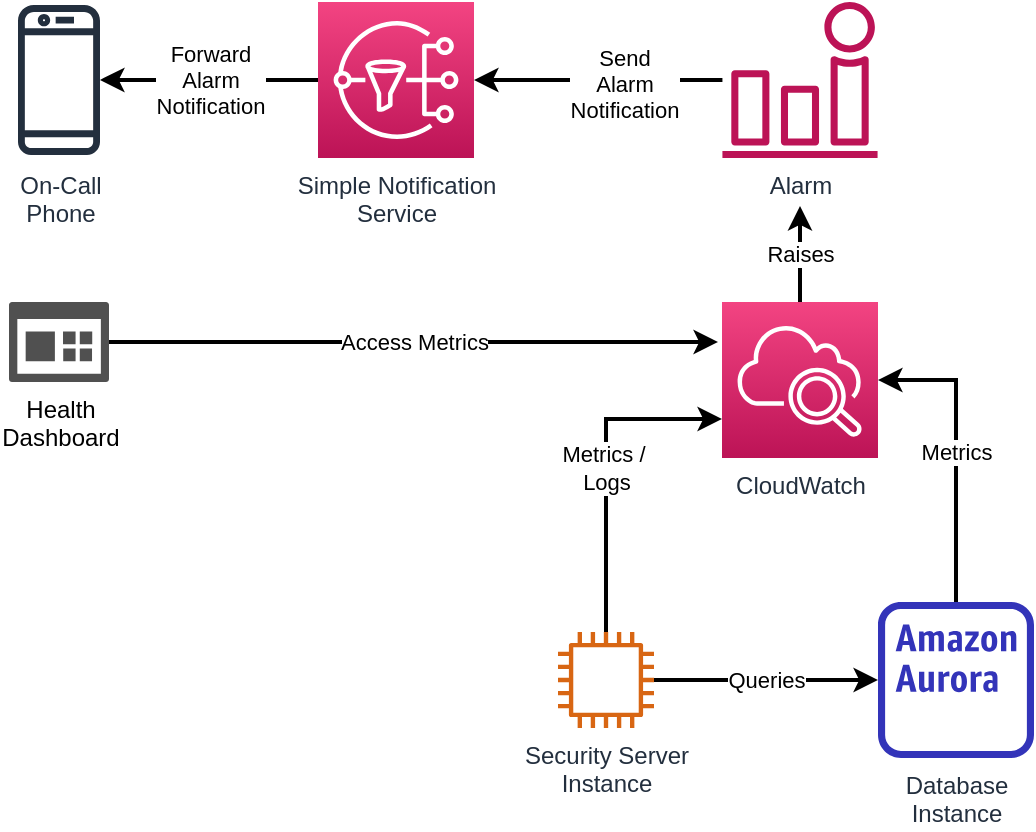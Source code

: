 <mxfile version="14.4.3" type="device"><diagram id="meC0e2qnSIsR4LkEGihk" name="Page-1"><mxGraphModel dx="1086" dy="966" grid="1" gridSize="10" guides="1" tooltips="1" connect="1" arrows="1" fold="1" page="1" pageScale="1" pageWidth="850" pageHeight="1100" math="0" shadow="0"><root><mxCell id="0"/><mxCell id="1" parent="0"/><mxCell id="VMk9pDv-rpyUbNT5Szo4-3" value="Queries" style="edgeStyle=orthogonalEdgeStyle;rounded=0;orthogonalLoop=1;jettySize=auto;html=1;strokeWidth=2;" edge="1" parent="1" source="VMk9pDv-rpyUbNT5Szo4-1" target="VMk9pDv-rpyUbNT5Szo4-2"><mxGeometry relative="1" as="geometry"/></mxCell><mxCell id="VMk9pDv-rpyUbNT5Szo4-6" value="Metrics /&amp;nbsp;&lt;br&gt;Logs" style="edgeStyle=orthogonalEdgeStyle;rounded=0;orthogonalLoop=1;jettySize=auto;html=1;entryX=0;entryY=0.75;entryDx=0;entryDy=0;entryPerimeter=0;strokeWidth=2;" edge="1" parent="1" source="VMk9pDv-rpyUbNT5Szo4-1" target="VMk9pDv-rpyUbNT5Szo4-4"><mxGeometry relative="1" as="geometry"><Array as="points"><mxPoint x="374" y="319"/></Array></mxGeometry></mxCell><mxCell id="VMk9pDv-rpyUbNT5Szo4-1" value="Security Server&lt;br&gt;Instance" style="outlineConnect=0;fontColor=#232F3E;gradientColor=none;fillColor=#D86613;strokeColor=none;dashed=0;verticalLabelPosition=bottom;verticalAlign=top;align=center;html=1;fontSize=12;fontStyle=0;aspect=fixed;pointerEvents=1;shape=mxgraph.aws4.instance2;" vertex="1" parent="1"><mxGeometry x="350" y="425" width="48" height="48" as="geometry"/></mxCell><mxCell id="VMk9pDv-rpyUbNT5Szo4-7" value="Metrics" style="edgeStyle=orthogonalEdgeStyle;rounded=0;orthogonalLoop=1;jettySize=auto;html=1;entryX=1;entryY=0.5;entryDx=0;entryDy=0;entryPerimeter=0;strokeWidth=2;" edge="1" parent="1" source="VMk9pDv-rpyUbNT5Szo4-2" target="VMk9pDv-rpyUbNT5Szo4-4"><mxGeometry relative="1" as="geometry"><Array as="points"><mxPoint x="549" y="299"/></Array></mxGeometry></mxCell><mxCell id="VMk9pDv-rpyUbNT5Szo4-2" value="Database&lt;br&gt;Instance" style="outlineConnect=0;fontColor=#232F3E;gradientColor=none;fillColor=#3334B9;strokeColor=none;dashed=0;verticalLabelPosition=bottom;verticalAlign=top;align=center;html=1;fontSize=12;fontStyle=0;aspect=fixed;pointerEvents=1;shape=mxgraph.aws4.aurora_instance_alt;" vertex="1" parent="1"><mxGeometry x="510" y="410" width="78" height="78" as="geometry"/></mxCell><mxCell id="VMk9pDv-rpyUbNT5Szo4-12" value="Raises" style="edgeStyle=orthogonalEdgeStyle;rounded=0;orthogonalLoop=1;jettySize=auto;html=1;strokeWidth=2;targetPerimeterSpacing=24;" edge="1" parent="1" source="VMk9pDv-rpyUbNT5Szo4-4" target="VMk9pDv-rpyUbNT5Szo4-11"><mxGeometry relative="1" as="geometry"/></mxCell><mxCell id="VMk9pDv-rpyUbNT5Szo4-4" value="CloudWatch" style="points=[[0,0,0],[0.25,0,0],[0.5,0,0],[0.75,0,0],[1,0,0],[0,1,0],[0.25,1,0],[0.5,1,0],[0.75,1,0],[1,1,0],[0,0.25,0],[0,0.5,0],[0,0.75,0],[1,0.25,0],[1,0.5,0],[1,0.75,0]];points=[[0,0,0],[0.25,0,0],[0.5,0,0],[0.75,0,0],[1,0,0],[0,1,0],[0.25,1,0],[0.5,1,0],[0.75,1,0],[1,1,0],[0,0.25,0],[0,0.5,0],[0,0.75,0],[1,0.25,0],[1,0.5,0],[1,0.75,0]];outlineConnect=0;fontColor=#232F3E;gradientColor=#F34482;gradientDirection=north;fillColor=#BC1356;strokeColor=#ffffff;dashed=0;verticalLabelPosition=bottom;verticalAlign=top;align=center;html=1;fontSize=12;fontStyle=0;aspect=fixed;shape=mxgraph.aws4.resourceIcon;resIcon=mxgraph.aws4.cloudwatch_2;" vertex="1" parent="1"><mxGeometry x="432" y="260" width="78" height="78" as="geometry"/></mxCell><mxCell id="VMk9pDv-rpyUbNT5Szo4-9" value="On-Call&lt;br&gt;Phone" style="outlineConnect=0;fontColor=#232F3E;gradientColor=none;fillColor=#232F3E;strokeColor=none;dashed=0;verticalLabelPosition=bottom;verticalAlign=top;align=center;html=1;fontSize=12;fontStyle=0;aspect=fixed;pointerEvents=1;shape=mxgraph.aws4.mobile_client;" vertex="1" parent="1"><mxGeometry x="80" y="110" width="41" height="78" as="geometry"/></mxCell><mxCell id="VMk9pDv-rpyUbNT5Szo4-15" value="Forward&lt;br&gt;Alarm&lt;br&gt;Notification" style="edgeStyle=orthogonalEdgeStyle;rounded=0;orthogonalLoop=1;jettySize=auto;html=1;targetPerimeterSpacing=0;strokeWidth=2;" edge="1" parent="1" source="VMk9pDv-rpyUbNT5Szo4-10" target="VMk9pDv-rpyUbNT5Szo4-9"><mxGeometry relative="1" as="geometry"/></mxCell><mxCell id="VMk9pDv-rpyUbNT5Szo4-10" value="Simple Notification&lt;br&gt;Service" style="points=[[0,0,0],[0.25,0,0],[0.5,0,0],[0.75,0,0],[1,0,0],[0,1,0],[0.25,1,0],[0.5,1,0],[0.75,1,0],[1,1,0],[0,0.25,0],[0,0.5,0],[0,0.75,0],[1,0.25,0],[1,0.5,0],[1,0.75,0]];outlineConnect=0;fontColor=#232F3E;gradientColor=#F34482;gradientDirection=north;fillColor=#BC1356;strokeColor=#ffffff;dashed=0;verticalLabelPosition=bottom;verticalAlign=top;align=center;html=1;fontSize=12;fontStyle=0;aspect=fixed;shape=mxgraph.aws4.resourceIcon;resIcon=mxgraph.aws4.sns;" vertex="1" parent="1"><mxGeometry x="230" y="110" width="78" height="78" as="geometry"/></mxCell><mxCell id="VMk9pDv-rpyUbNT5Szo4-13" style="edgeStyle=orthogonalEdgeStyle;rounded=0;orthogonalLoop=1;jettySize=auto;html=1;targetPerimeterSpacing=0;strokeWidth=2;" edge="1" parent="1" source="VMk9pDv-rpyUbNT5Szo4-11" target="VMk9pDv-rpyUbNT5Szo4-10"><mxGeometry relative="1" as="geometry"/></mxCell><mxCell id="VMk9pDv-rpyUbNT5Szo4-14" value="Send&lt;br&gt;Alarm&lt;br&gt;Notification" style="edgeLabel;html=1;align=center;verticalAlign=middle;resizable=0;points=[];" vertex="1" connectable="0" parent="VMk9pDv-rpyUbNT5Szo4-13"><mxGeometry x="-0.212" y="2" relative="1" as="geometry"><mxPoint as="offset"/></mxGeometry></mxCell><mxCell id="VMk9pDv-rpyUbNT5Szo4-11" value="Alarm" style="outlineConnect=0;fontColor=#232F3E;gradientColor=none;fillColor=#BC1356;strokeColor=none;dashed=0;verticalLabelPosition=bottom;verticalAlign=top;align=center;html=1;fontSize=12;fontStyle=0;aspect=fixed;pointerEvents=1;shape=mxgraph.aws4.alarm;" vertex="1" parent="1"><mxGeometry x="432" y="110" width="78" height="78" as="geometry"/></mxCell><mxCell id="VMk9pDv-rpyUbNT5Szo4-17" value="Access Metrics" style="edgeStyle=orthogonalEdgeStyle;rounded=0;orthogonalLoop=1;jettySize=auto;html=1;targetPerimeterSpacing=0;strokeWidth=2;" edge="1" parent="1" source="VMk9pDv-rpyUbNT5Szo4-16"><mxGeometry relative="1" as="geometry"><mxPoint x="430" y="280" as="targetPoint"/></mxGeometry></mxCell><mxCell id="VMk9pDv-rpyUbNT5Szo4-16" value="Health&lt;br&gt;Dashboard" style="pointerEvents=1;shadow=0;dashed=0;html=1;strokeColor=none;labelPosition=center;verticalLabelPosition=bottom;verticalAlign=top;align=center;fillColor=#505050;shape=mxgraph.mscae.intune.dashboard" vertex="1" parent="1"><mxGeometry x="75.5" y="260" width="50" height="40" as="geometry"/></mxCell></root></mxGraphModel></diagram></mxfile>